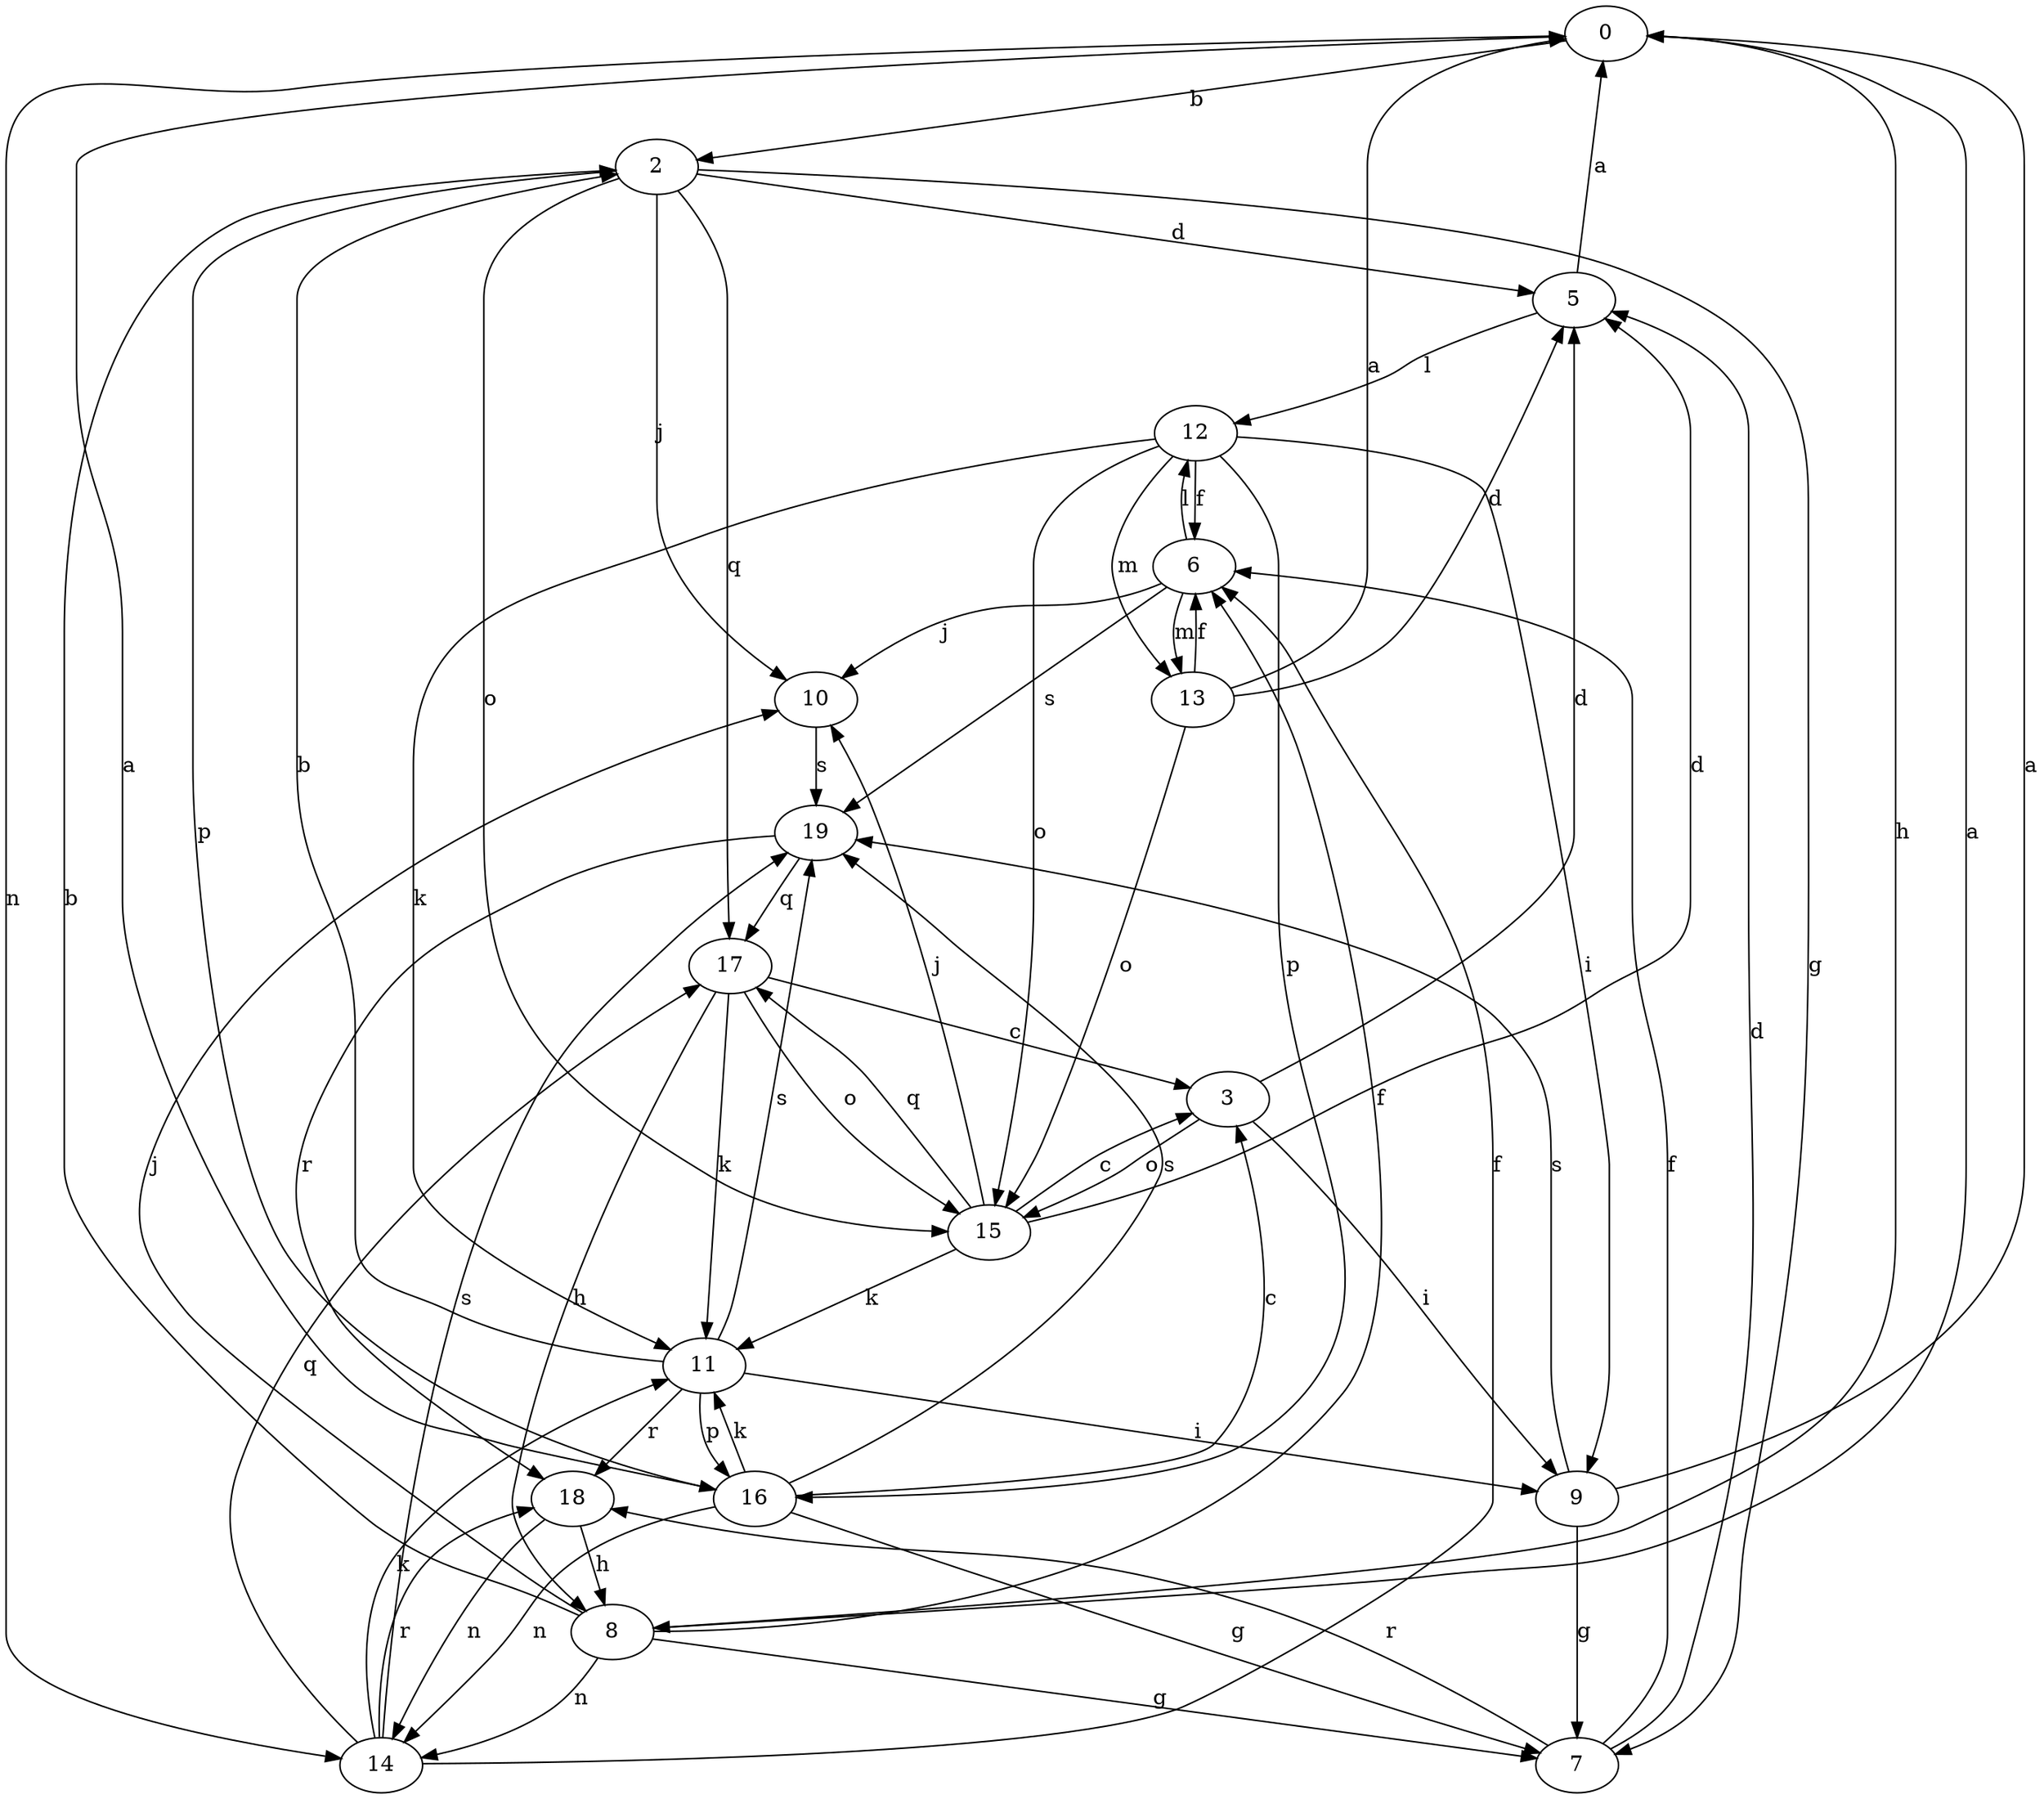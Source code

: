 strict digraph  {
0;
2;
3;
5;
6;
7;
8;
9;
10;
11;
12;
13;
14;
15;
16;
17;
18;
19;
0 -> 2  [label=b];
0 -> 8  [label=h];
0 -> 14  [label=n];
2 -> 5  [label=d];
2 -> 7  [label=g];
2 -> 10  [label=j];
2 -> 15  [label=o];
2 -> 16  [label=p];
2 -> 17  [label=q];
3 -> 5  [label=d];
3 -> 9  [label=i];
3 -> 15  [label=o];
5 -> 0  [label=a];
5 -> 12  [label=l];
6 -> 10  [label=j];
6 -> 12  [label=l];
6 -> 13  [label=m];
6 -> 19  [label=s];
7 -> 5  [label=d];
7 -> 6  [label=f];
7 -> 18  [label=r];
8 -> 0  [label=a];
8 -> 2  [label=b];
8 -> 6  [label=f];
8 -> 7  [label=g];
8 -> 10  [label=j];
8 -> 14  [label=n];
9 -> 0  [label=a];
9 -> 7  [label=g];
9 -> 19  [label=s];
10 -> 19  [label=s];
11 -> 2  [label=b];
11 -> 9  [label=i];
11 -> 16  [label=p];
11 -> 18  [label=r];
11 -> 19  [label=s];
12 -> 6  [label=f];
12 -> 9  [label=i];
12 -> 11  [label=k];
12 -> 13  [label=m];
12 -> 15  [label=o];
12 -> 16  [label=p];
13 -> 0  [label=a];
13 -> 5  [label=d];
13 -> 6  [label=f];
13 -> 15  [label=o];
14 -> 6  [label=f];
14 -> 11  [label=k];
14 -> 17  [label=q];
14 -> 18  [label=r];
14 -> 19  [label=s];
15 -> 3  [label=c];
15 -> 5  [label=d];
15 -> 10  [label=j];
15 -> 11  [label=k];
15 -> 17  [label=q];
16 -> 0  [label=a];
16 -> 3  [label=c];
16 -> 7  [label=g];
16 -> 11  [label=k];
16 -> 14  [label=n];
16 -> 19  [label=s];
17 -> 3  [label=c];
17 -> 8  [label=h];
17 -> 11  [label=k];
17 -> 15  [label=o];
18 -> 8  [label=h];
18 -> 14  [label=n];
19 -> 17  [label=q];
19 -> 18  [label=r];
}
